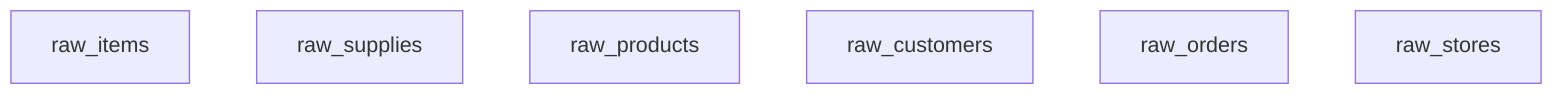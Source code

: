graph TD
    raw_items
    raw_supplies
    raw_products
    raw_customers
    raw_orders
    raw_stores